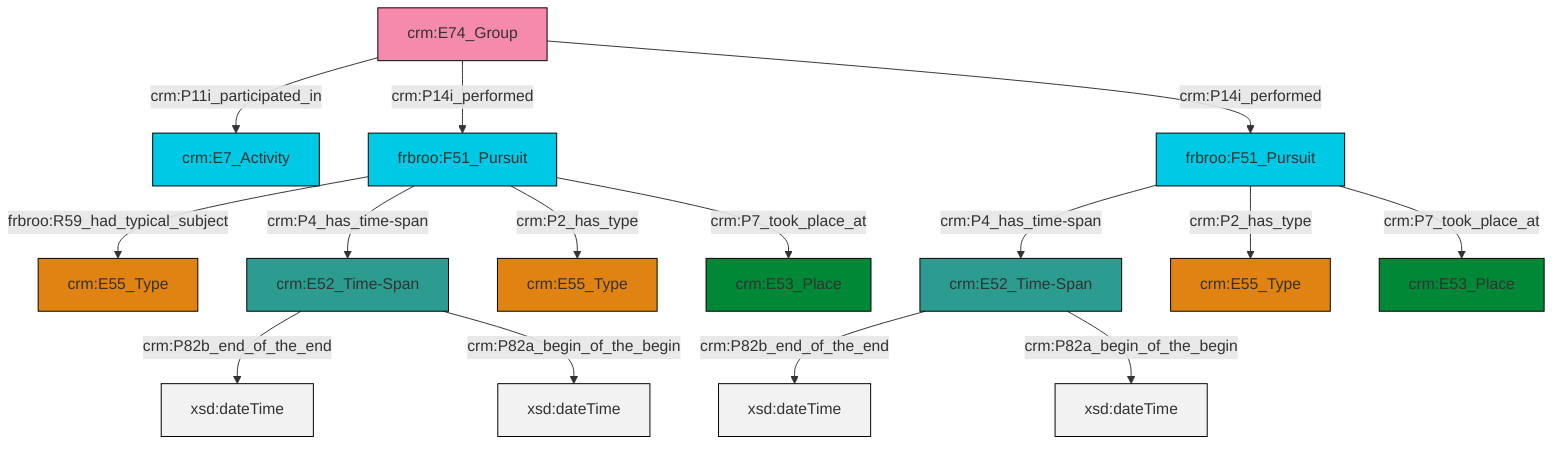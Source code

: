 graph TD
classDef Literal fill:#f2f2f2,stroke:#000000;
classDef CRM_Entity fill:#FFFFFF,stroke:#000000;
classDef Temporal_Entity fill:#00C9E6, stroke:#000000;
classDef Type fill:#E18312, stroke:#000000;
classDef Time-Span fill:#2C9C91, stroke:#000000;
classDef Appellation fill:#FFEB7F, stroke:#000000;
classDef Place fill:#008836, stroke:#000000;
classDef Persistent_Item fill:#B266B2, stroke:#000000;
classDef Conceptual_Object fill:#FFD700, stroke:#000000;
classDef Physical_Thing fill:#D2B48C, stroke:#000000;
classDef Actor fill:#f58aad, stroke:#000000;
classDef PC_Classes fill:#4ce600, stroke:#000000;
classDef Multi fill:#cccccc,stroke:#000000;

2["crm:E74_Group"]:::Actor -->|crm:P11i_participated_in| 3["crm:E7_Activity"]:::Temporal_Entity
0["frbroo:F51_Pursuit"]:::Temporal_Entity -->|frbroo:R59_had_typical_subject| 4["crm:E55_Type"]:::Type
0["frbroo:F51_Pursuit"]:::Temporal_Entity -->|crm:P4_has_time-span| 7["crm:E52_Time-Span"]:::Time-Span
8["frbroo:F51_Pursuit"]:::Temporal_Entity -->|crm:P4_has_time-span| 5["crm:E52_Time-Span"]:::Time-Span
5["crm:E52_Time-Span"]:::Time-Span -->|crm:P82b_end_of_the_end| 9[xsd:dateTime]:::Literal
0["frbroo:F51_Pursuit"]:::Temporal_Entity -->|crm:P2_has_type| 10["crm:E55_Type"]:::Type
8["frbroo:F51_Pursuit"]:::Temporal_Entity -->|crm:P2_has_type| 16["crm:E55_Type"]:::Type
5["crm:E52_Time-Span"]:::Time-Span -->|crm:P82a_begin_of_the_begin| 19[xsd:dateTime]:::Literal
7["crm:E52_Time-Span"]:::Time-Span -->|crm:P82b_end_of_the_end| 20[xsd:dateTime]:::Literal
0["frbroo:F51_Pursuit"]:::Temporal_Entity -->|crm:P7_took_place_at| 22["crm:E53_Place"]:::Place
8["frbroo:F51_Pursuit"]:::Temporal_Entity -->|crm:P7_took_place_at| 12["crm:E53_Place"]:::Place
7["crm:E52_Time-Span"]:::Time-Span -->|crm:P82a_begin_of_the_begin| 25[xsd:dateTime]:::Literal
2["crm:E74_Group"]:::Actor -->|crm:P14i_performed| 0["frbroo:F51_Pursuit"]:::Temporal_Entity
2["crm:E74_Group"]:::Actor -->|crm:P14i_performed| 8["frbroo:F51_Pursuit"]:::Temporal_Entity
